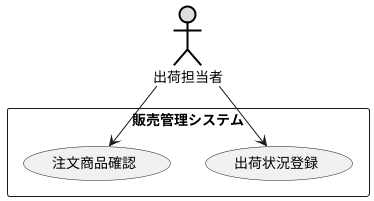 @startuml 販売管理システム
    ' left to right direction
    actor 出荷担当者 as a #DDDDDD;line:black;line.bold;
    rectangle 販売管理システム {
    usecase 出荷状況登録 as b
    usecase 注文商品確認 as c
    }
    a --> b
    a --> c
@enduml